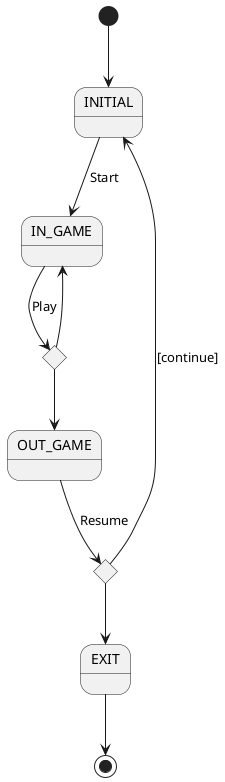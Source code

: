 @startuml UseCaseContext
state INITIAL
state IN_GAME
state OUT_GAME
state EXIT
state if_finished <<choice>>
state if_resumed <<choice>>

[*] --> INITIAL
INITIAL --> IN_GAME : Start
IN_GAME --> if_finished : Play
    if_finished --> IN_GAME
if_finished --> OUT_GAME
OUT_GAME --> if_resumed : Resume
    if_resumed --> INITIAL : [continue]
if_resumed --> EXIT
EXIT --> [*] 
@enduml